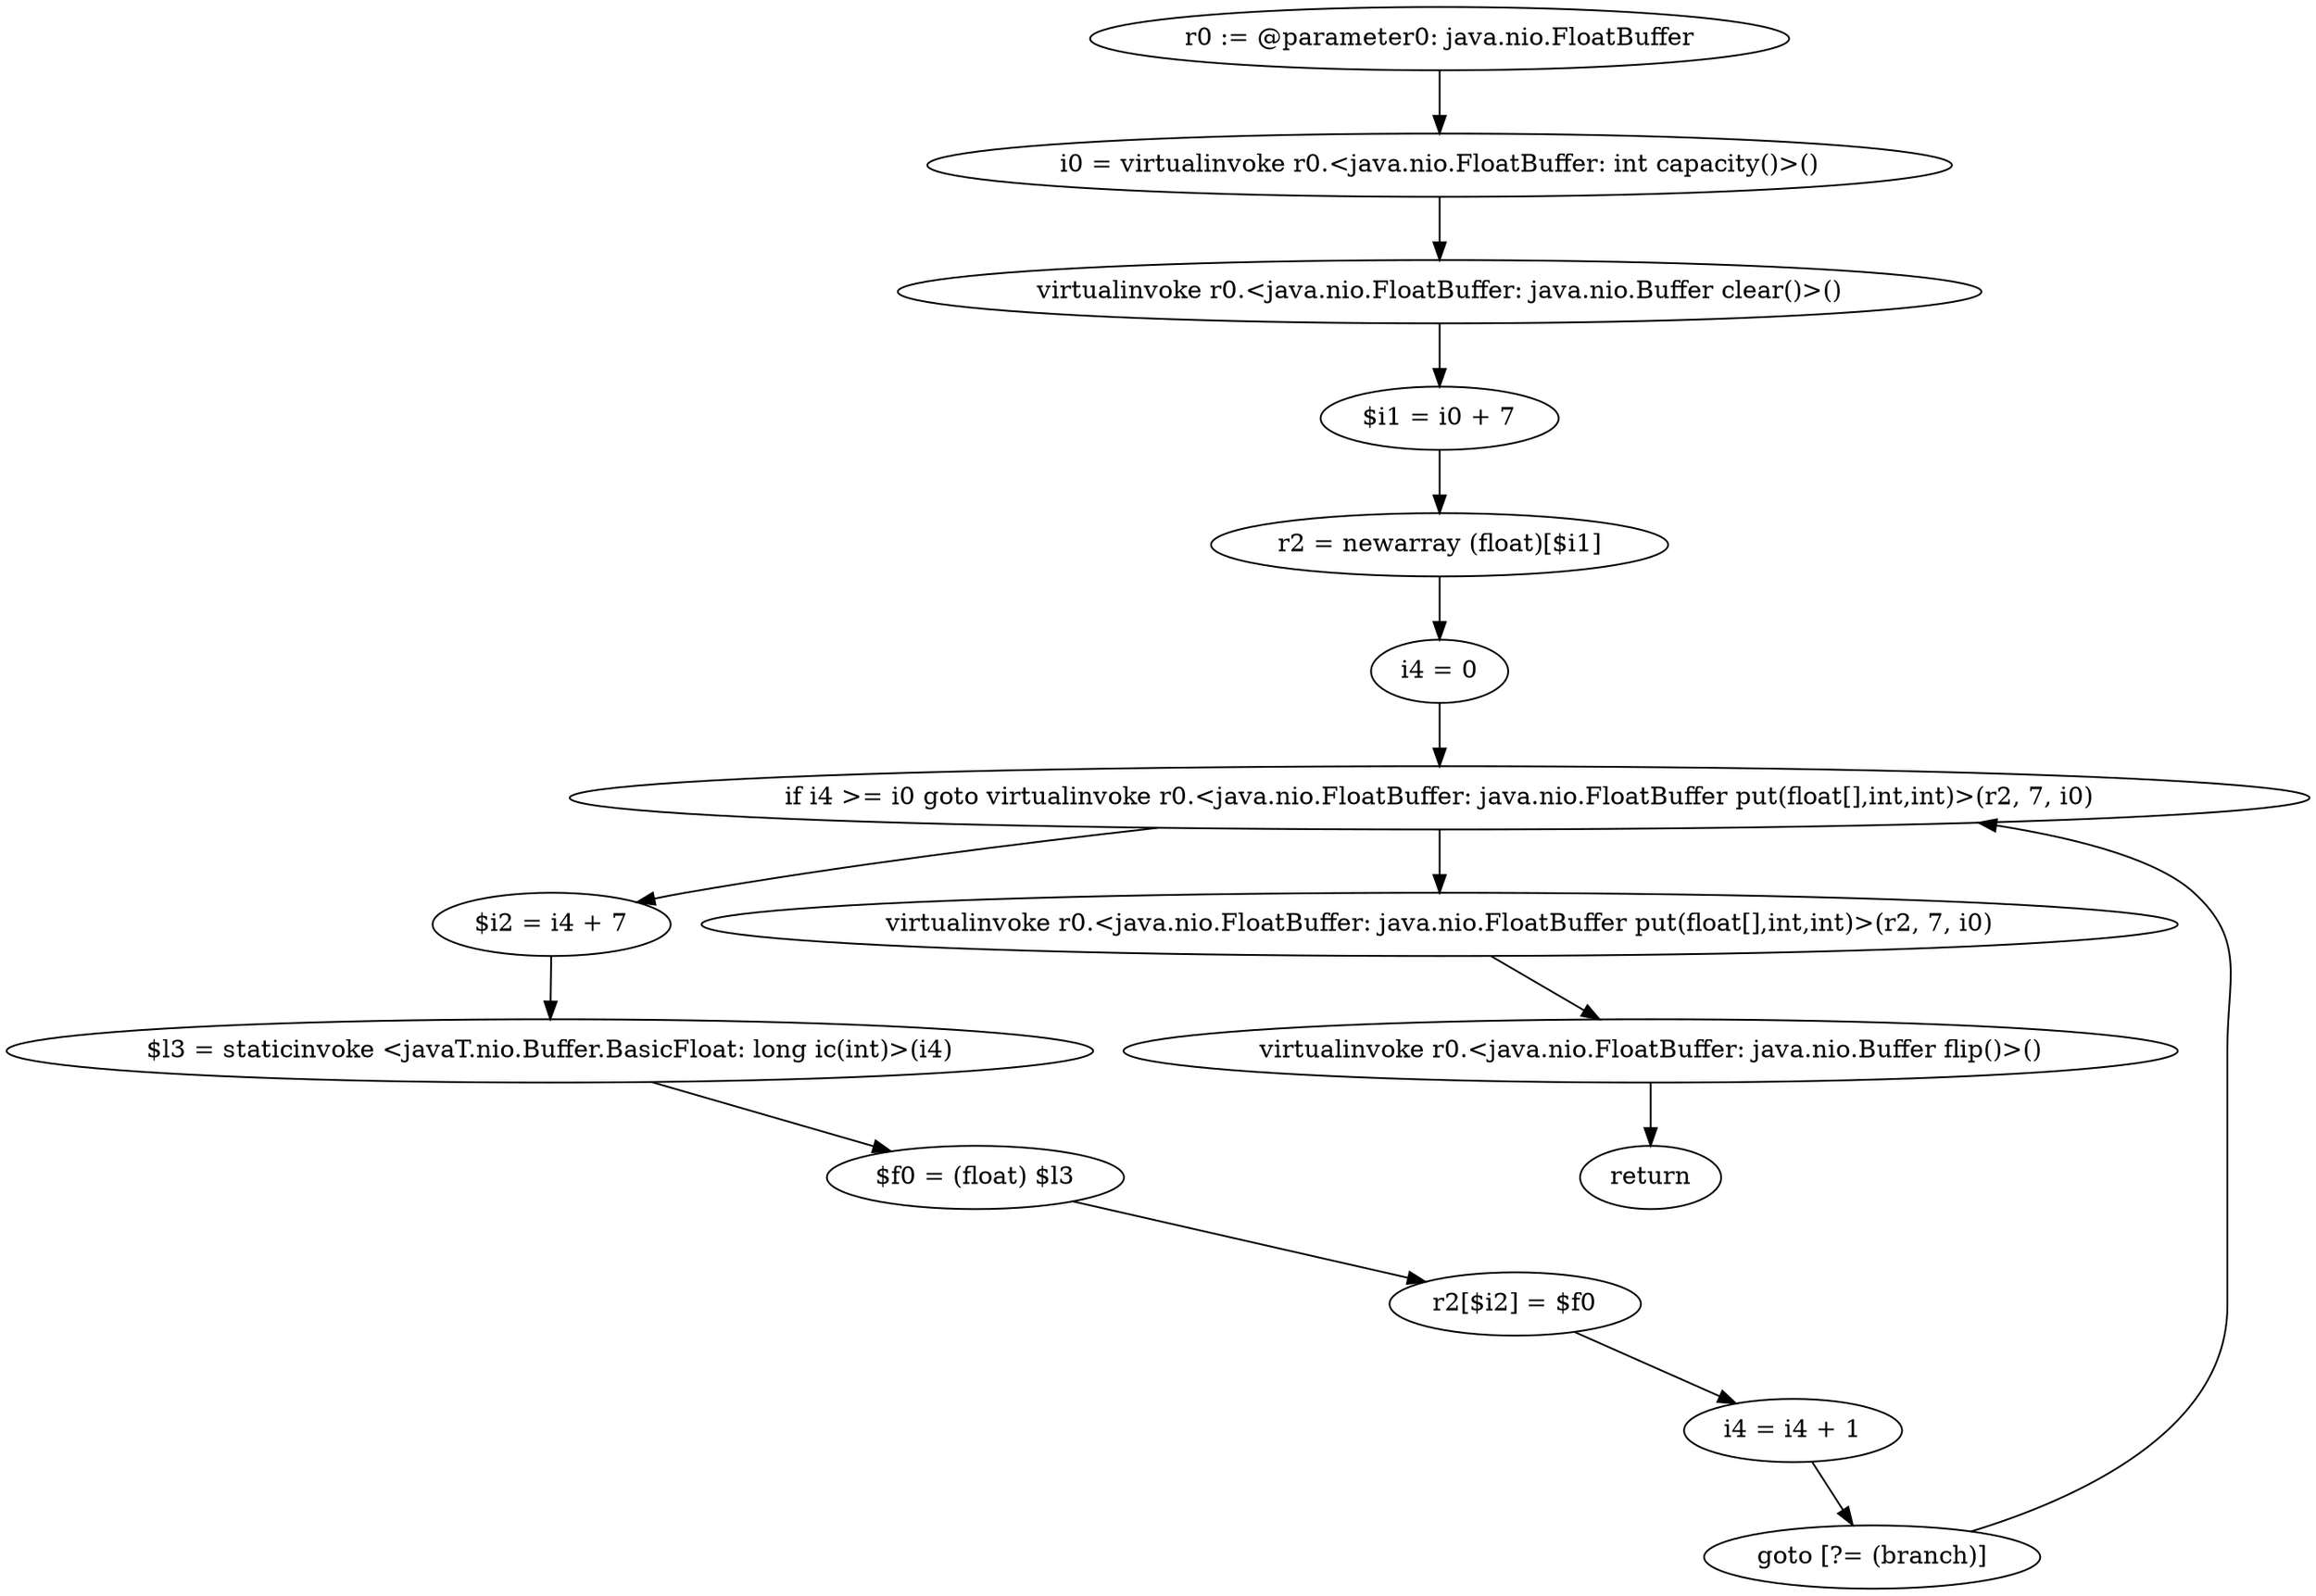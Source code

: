 digraph "unitGraph" {
    "r0 := @parameter0: java.nio.FloatBuffer"
    "i0 = virtualinvoke r0.<java.nio.FloatBuffer: int capacity()>()"
    "virtualinvoke r0.<java.nio.FloatBuffer: java.nio.Buffer clear()>()"
    "$i1 = i0 + 7"
    "r2 = newarray (float)[$i1]"
    "i4 = 0"
    "if i4 >= i0 goto virtualinvoke r0.<java.nio.FloatBuffer: java.nio.FloatBuffer put(float[],int,int)>(r2, 7, i0)"
    "$i2 = i4 + 7"
    "$l3 = staticinvoke <javaT.nio.Buffer.BasicFloat: long ic(int)>(i4)"
    "$f0 = (float) $l3"
    "r2[$i2] = $f0"
    "i4 = i4 + 1"
    "goto [?= (branch)]"
    "virtualinvoke r0.<java.nio.FloatBuffer: java.nio.FloatBuffer put(float[],int,int)>(r2, 7, i0)"
    "virtualinvoke r0.<java.nio.FloatBuffer: java.nio.Buffer flip()>()"
    "return"
    "r0 := @parameter0: java.nio.FloatBuffer"->"i0 = virtualinvoke r0.<java.nio.FloatBuffer: int capacity()>()";
    "i0 = virtualinvoke r0.<java.nio.FloatBuffer: int capacity()>()"->"virtualinvoke r0.<java.nio.FloatBuffer: java.nio.Buffer clear()>()";
    "virtualinvoke r0.<java.nio.FloatBuffer: java.nio.Buffer clear()>()"->"$i1 = i0 + 7";
    "$i1 = i0 + 7"->"r2 = newarray (float)[$i1]";
    "r2 = newarray (float)[$i1]"->"i4 = 0";
    "i4 = 0"->"if i4 >= i0 goto virtualinvoke r0.<java.nio.FloatBuffer: java.nio.FloatBuffer put(float[],int,int)>(r2, 7, i0)";
    "if i4 >= i0 goto virtualinvoke r0.<java.nio.FloatBuffer: java.nio.FloatBuffer put(float[],int,int)>(r2, 7, i0)"->"$i2 = i4 + 7";
    "if i4 >= i0 goto virtualinvoke r0.<java.nio.FloatBuffer: java.nio.FloatBuffer put(float[],int,int)>(r2, 7, i0)"->"virtualinvoke r0.<java.nio.FloatBuffer: java.nio.FloatBuffer put(float[],int,int)>(r2, 7, i0)";
    "$i2 = i4 + 7"->"$l3 = staticinvoke <javaT.nio.Buffer.BasicFloat: long ic(int)>(i4)";
    "$l3 = staticinvoke <javaT.nio.Buffer.BasicFloat: long ic(int)>(i4)"->"$f0 = (float) $l3";
    "$f0 = (float) $l3"->"r2[$i2] = $f0";
    "r2[$i2] = $f0"->"i4 = i4 + 1";
    "i4 = i4 + 1"->"goto [?= (branch)]";
    "goto [?= (branch)]"->"if i4 >= i0 goto virtualinvoke r0.<java.nio.FloatBuffer: java.nio.FloatBuffer put(float[],int,int)>(r2, 7, i0)";
    "virtualinvoke r0.<java.nio.FloatBuffer: java.nio.FloatBuffer put(float[],int,int)>(r2, 7, i0)"->"virtualinvoke r0.<java.nio.FloatBuffer: java.nio.Buffer flip()>()";
    "virtualinvoke r0.<java.nio.FloatBuffer: java.nio.Buffer flip()>()"->"return";
}
